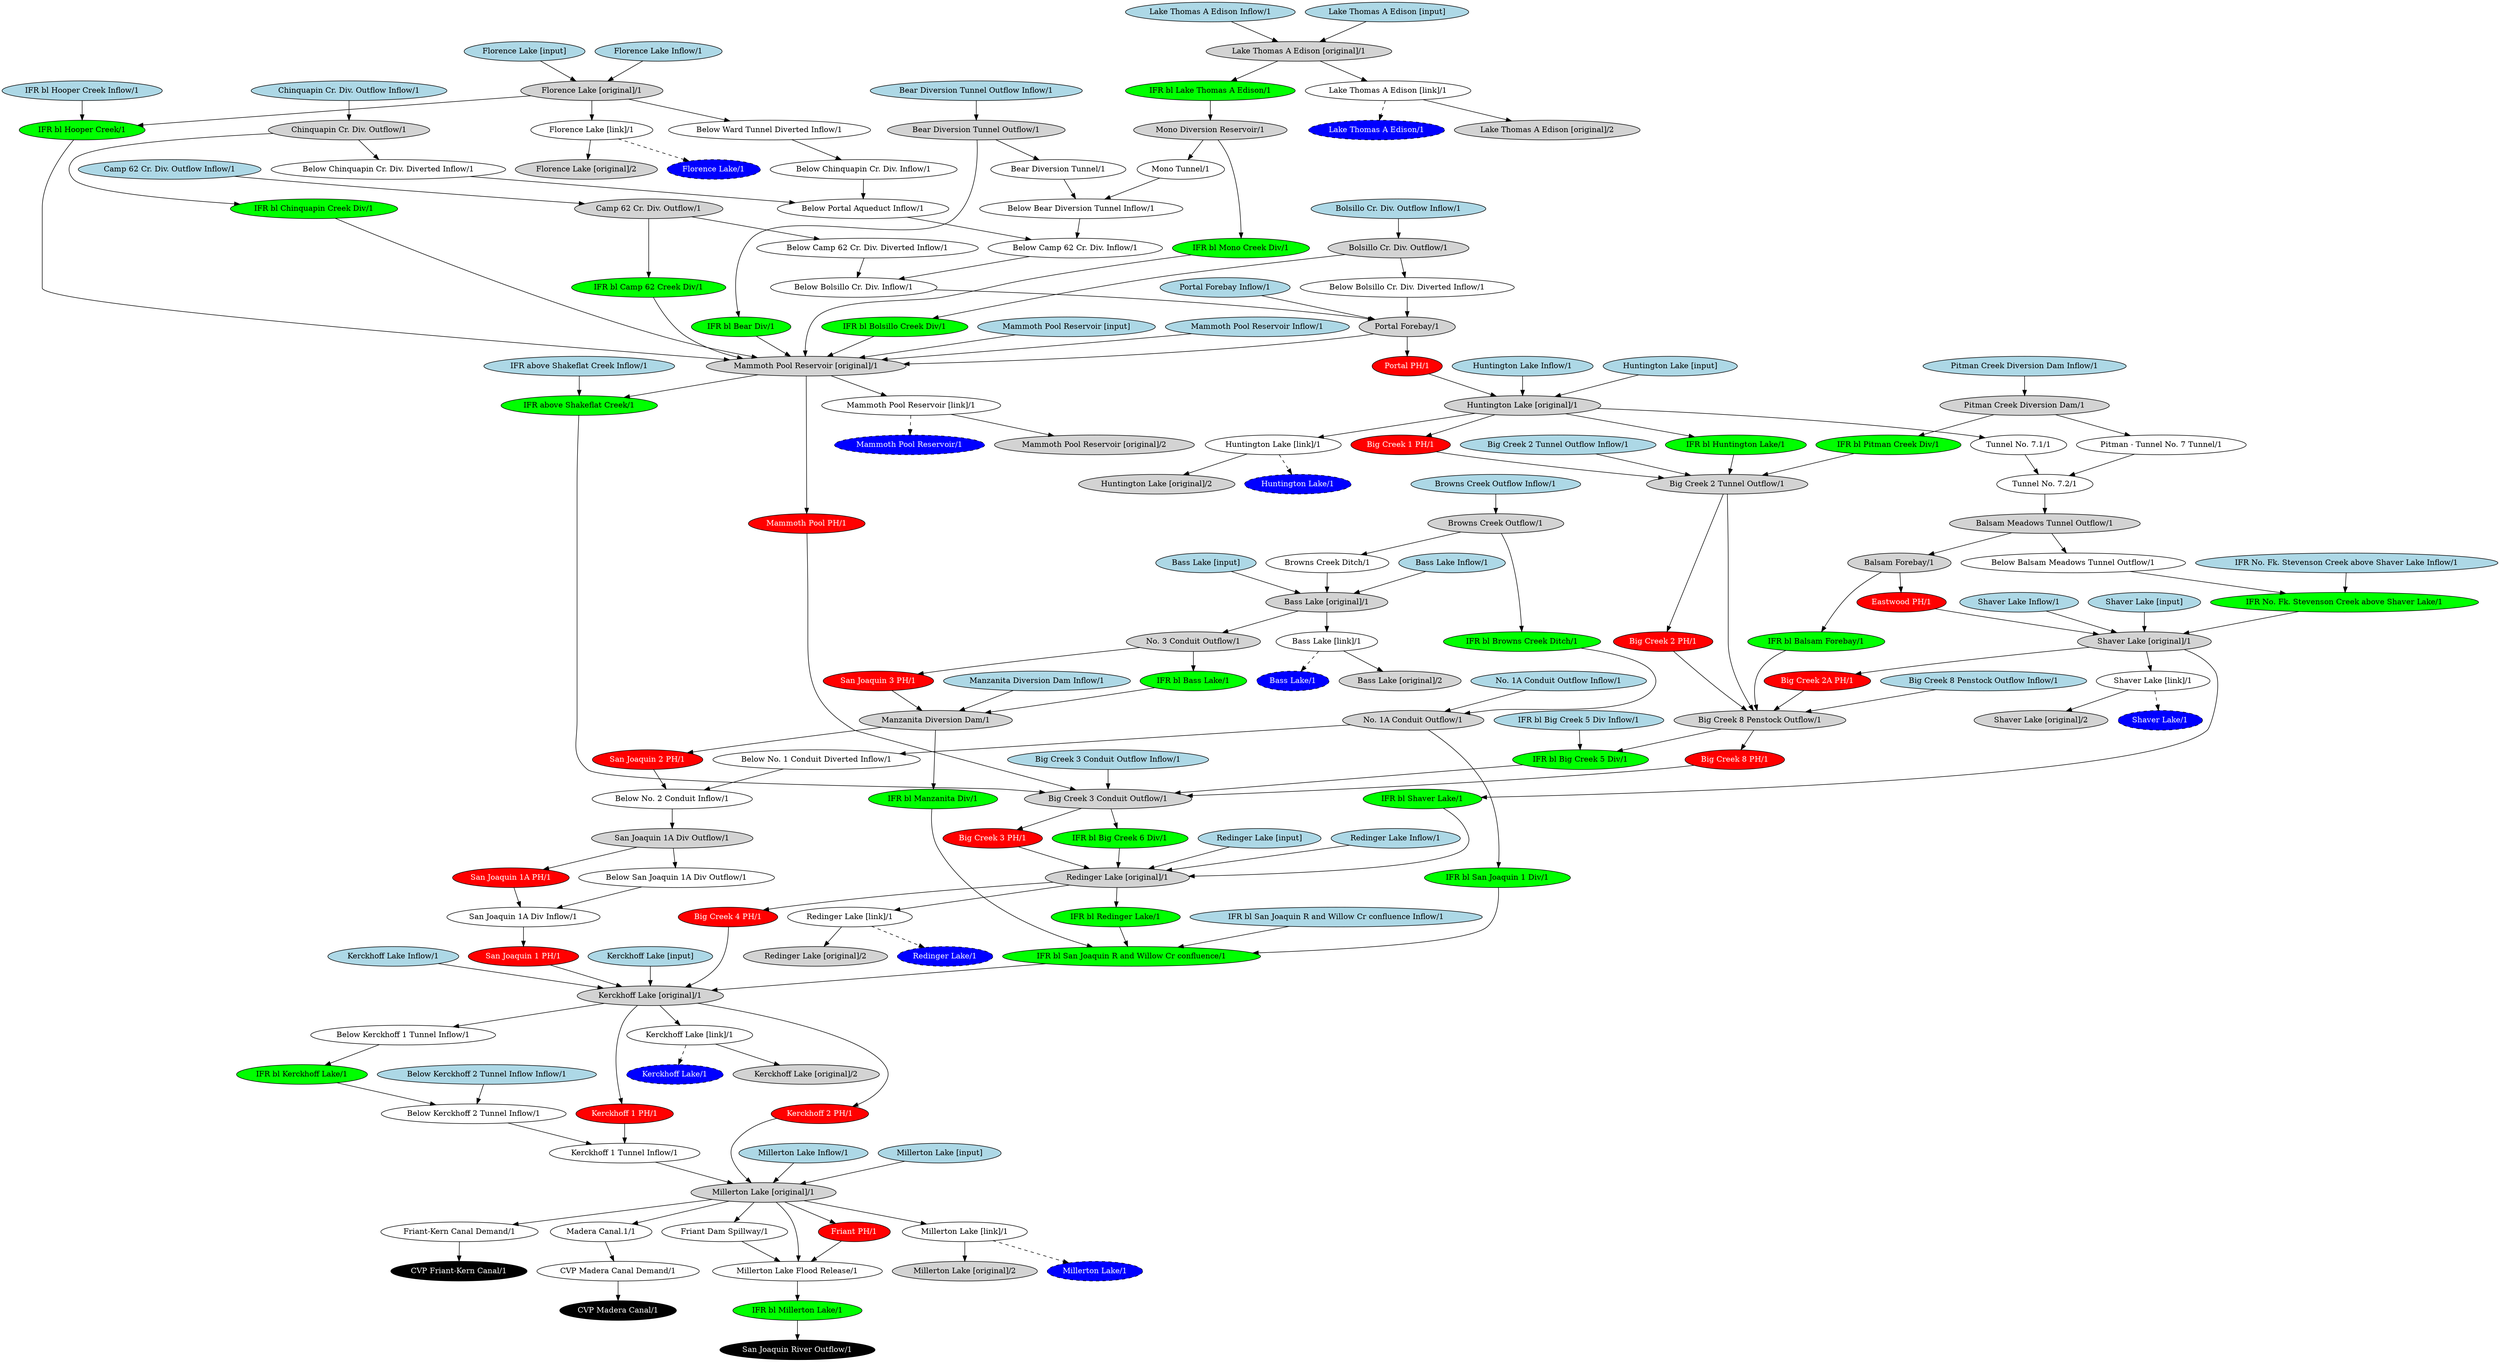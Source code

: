 // upper_san_joaquin
digraph upper_san_joaquin {
	"No. 1A Conduit Outflow Inflow/1" [fillcolor=lightblue fontcolor=black shape=oval style=filled]
	"Manzanita Diversion Dam Inflow/1" [fillcolor=lightblue fontcolor=black shape=oval style=filled]
	"Millerton Lake Inflow/1" [fillcolor=lightblue fontcolor=black shape=oval style=filled]
	"Below Kerckhoff 2 Tunnel Inflow Inflow/1" [fillcolor=lightblue fontcolor=black shape=oval style=filled]
	"Kerckhoff Lake Inflow/1" [fillcolor=lightblue fontcolor=black shape=oval style=filled]
	"Browns Creek Outflow Inflow/1" [fillcolor=lightblue fontcolor=black shape=oval style=filled]
	"Bass Lake Inflow/1" [fillcolor=lightblue fontcolor=black shape=oval style=filled]
	"Redinger Lake Inflow/1" [fillcolor=lightblue fontcolor=black shape=oval style=filled]
	"Shaver Lake Inflow/1" [fillcolor=lightblue fontcolor=black shape=oval style=filled]
	"Big Creek 3 Conduit Outflow Inflow/1" [fillcolor=lightblue fontcolor=black shape=oval style=filled]
	"IFR above Shakeflat Creek Inflow/1" [fillcolor=lightblue fontcolor=black shape=oval style=filled]
	"Mammoth Pool Reservoir Inflow/1" [fillcolor=lightblue fontcolor=black shape=oval style=filled]
	"Big Creek 8 Penstock Outflow Inflow/1" [fillcolor=lightblue fontcolor=black shape=oval style=filled]
	"Big Creek 2 Tunnel Outflow Inflow/1" [fillcolor=lightblue fontcolor=black shape=oval style=filled]
	"Huntington Lake Inflow/1" [fillcolor=lightblue fontcolor=black shape=oval style=filled]
	"Lake Thomas A Edison Inflow/1" [fillcolor=lightblue fontcolor=black shape=oval style=filled]
	"Portal Forebay Inflow/1" [fillcolor=lightblue fontcolor=black shape=oval style=filled]
	"Bolsillo Cr. Div. Outflow Inflow/1" [fillcolor=lightblue fontcolor=black shape=oval style=filled]
	"Camp 62 Cr. Div. Outflow Inflow/1" [fillcolor=lightblue fontcolor=black shape=oval style=filled]
	"Chinquapin Cr. Div. Outflow Inflow/1" [fillcolor=lightblue fontcolor=black shape=oval style=filled]
	"IFR bl Hooper Creek Inflow/1" [fillcolor=lightblue fontcolor=black shape=oval style=filled]
	"Florence Lake Inflow/1" [fillcolor=lightblue fontcolor=black shape=oval style=filled]
	"IFR No. Fk. Stevenson Creek above Shaver Lake Inflow/1" [fillcolor=lightblue fontcolor=black shape=oval style=filled]
	"IFR bl Big Creek 5 Div Inflow/1" [fillcolor=lightblue fontcolor=black shape=oval style=filled]
	"Bear Diversion Tunnel Outflow Inflow/1" [fillcolor=lightblue fontcolor=black shape=oval style=filled]
	"Pitman Creek Diversion Dam Inflow/1" [fillcolor=lightblue fontcolor=black shape=oval style=filled]
	"IFR bl San Joaquin R and Willow Cr confluence Inflow/1" [fillcolor=lightblue fontcolor=black shape=oval style=filled]
	"Bear Diversion Tunnel/1" [fillcolor=white fontcolor=black shape=oval style=filled]
	"Below Balsam Meadows Tunnel Outflow/1" [fillcolor=white fontcolor=black shape=oval style=filled]
	"Below Bear Diversion Tunnel Inflow/1" [fillcolor=white fontcolor=black shape=oval style=filled]
	"Below Bolsillo Cr. Div. Diverted Inflow/1" [fillcolor=white fontcolor=black shape=oval style=filled]
	"Below Bolsillo Cr. Div. Inflow/1" [fillcolor=white fontcolor=black shape=oval style=filled]
	"Below Camp 62 Cr. Div. Diverted Inflow/1" [fillcolor=white fontcolor=black shape=oval style=filled]
	"Below Camp 62 Cr. Div. Inflow/1" [fillcolor=white fontcolor=black shape=oval style=filled]
	"Below Chinquapin Cr. Div. Diverted Inflow/1" [fillcolor=white fontcolor=black shape=oval style=filled]
	"Below Chinquapin Cr. Div. Inflow/1" [fillcolor=white fontcolor=black shape=oval style=filled]
	"Below Kerckhoff 1 Tunnel Inflow/1" [fillcolor=white fontcolor=black shape=oval style=filled]
	"Below Kerckhoff 2 Tunnel Inflow/1" [fillcolor=white fontcolor=black shape=oval style=filled]
	"Below No. 1 Conduit Diverted Inflow/1" [fillcolor=white fontcolor=black shape=oval style=filled]
	"Below No. 2 Conduit Inflow/1" [fillcolor=white fontcolor=black shape=oval style=filled]
	"Below Portal Aqueduct Inflow/1" [fillcolor=white fontcolor=black shape=oval style=filled]
	"Below San Joaquin 1A Div Outflow/1" [fillcolor=white fontcolor=black shape=oval style=filled]
	"Below Ward Tunnel Diverted Inflow/1" [fillcolor=white fontcolor=black shape=oval style=filled]
	"Browns Creek Ditch/1" [fillcolor=white fontcolor=black shape=oval style=filled]
	"Friant-Kern Canal Demand/1" [fillcolor=white fontcolor=black shape=oval style=filled]
	"Madera Canal.1/1" [fillcolor=white fontcolor=black shape=oval style=filled]
	"Mono Tunnel/1" [fillcolor=white fontcolor=black shape=oval style=filled]
	"Pitman - Tunnel No. 7 Tunnel/1" [fillcolor=white fontcolor=black shape=oval style=filled]
	"Tunnel No. 7.1/1" [fillcolor=white fontcolor=black shape=oval style=filled]
	"Tunnel No. 7.2/1" [fillcolor=white fontcolor=black shape=oval style=filled]
	"Balsam Forebay/1" [fillcolor=lightgrey fontcolor=black shape=oval style=filled]
	"Balsam Meadows Tunnel Outflow/1" [fillcolor=lightgrey fontcolor=black shape=oval style=filled]
	"Bass Lake [original]/1" [fillcolor=lightgrey fontcolor=black shape=oval style=filled]
	"Bass Lake [input]" [fillcolor=lightblue fontcolor=black shape=oval style=filled]
	"Bass Lake [link]/1" [fillcolor=white fontcolor=black shape=oval style=filled]
	"Bass Lake/1" [fillcolor=blue fontcolor=white shape=oval style="filled,dashed"]
	"Bass Lake [link]/1" -> "Bass Lake/1" [style=dashed]
	"Bass Lake [original]/2" [fillcolor=lightgrey fontcolor=black shape=oval style=filled]
	"Bear Diversion Tunnel Outflow/1" [fillcolor=lightgrey fontcolor=black shape=oval style=filled]
	"Big Creek 1 PH/1" [fillcolor=red fontcolor=white shape=oval style=filled]
	"Big Creek 2 PH/1" [fillcolor=red fontcolor=white shape=oval style=filled]
	"Big Creek 2 Tunnel Outflow/1" [fillcolor=lightgrey fontcolor=black shape=oval style=filled]
	"Big Creek 2A PH/1" [fillcolor=red fontcolor=white shape=oval style=filled]
	"Big Creek 3 Conduit Outflow/1" [fillcolor=lightgrey fontcolor=black shape=oval style=filled]
	"Big Creek 3 PH/1" [fillcolor=red fontcolor=white shape=oval style=filled]
	"Big Creek 4 PH/1" [fillcolor=red fontcolor=white shape=oval style=filled]
	"Big Creek 8 Penstock Outflow/1" [fillcolor=lightgrey fontcolor=black shape=oval style=filled]
	"Big Creek 8 PH/1" [fillcolor=red fontcolor=white shape=oval style=filled]
	"Bolsillo Cr. Div. Outflow/1" [fillcolor=lightgrey fontcolor=black shape=oval style=filled]
	"Browns Creek Outflow/1" [fillcolor=lightgrey fontcolor=black shape=oval style=filled]
	"Camp 62 Cr. Div. Outflow/1" [fillcolor=lightgrey fontcolor=black shape=oval style=filled]
	"Chinquapin Cr. Div. Outflow/1" [fillcolor=lightgrey fontcolor=black shape=oval style=filled]
	"CVP Friant-Kern Canal/1" [fillcolor=black fontcolor=white shape=oval style=filled]
	"CVP Madera Canal/1" [fillcolor=black fontcolor=white shape=oval style=filled]
	"CVP Madera Canal Demand/1" [fillcolor=white fontcolor=black shape=oval style=filled]
	"Eastwood PH/1" [fillcolor=red fontcolor=white shape=oval style=filled]
	"Florence Lake [original]/1" [fillcolor=lightgrey fontcolor=black shape=oval style=filled]
	"Florence Lake [input]" [fillcolor=lightblue fontcolor=black shape=oval style=filled]
	"Florence Lake [link]/1" [fillcolor=white fontcolor=black shape=oval style=filled]
	"Florence Lake/1" [fillcolor=blue fontcolor=white shape=oval style="filled,dashed"]
	"Florence Lake [link]/1" -> "Florence Lake/1" [style=dashed]
	"Florence Lake [original]/2" [fillcolor=lightgrey fontcolor=black shape=oval style=filled]
	"Friant Dam Spillway/1" [fillcolor=white fontcolor=black shape=oval style=filled]
	"Millerton Lake Flood Release/1" [fillcolor=white fontcolor=black shape=oval style=filled]
	"Friant PH/1" [fillcolor=red fontcolor=white shape=oval style=filled]
	"Huntington Lake [original]/1" [fillcolor=lightgrey fontcolor=black shape=oval style=filled]
	"Huntington Lake [input]" [fillcolor=lightblue fontcolor=black shape=oval style=filled]
	"Huntington Lake [link]/1" [fillcolor=white fontcolor=black shape=oval style=filled]
	"Huntington Lake/1" [fillcolor=blue fontcolor=white shape=oval style="filled,dashed"]
	"Huntington Lake [link]/1" -> "Huntington Lake/1" [style=dashed]
	"Huntington Lake [original]/2" [fillcolor=lightgrey fontcolor=black shape=oval style=filled]
	"IFR above Shakeflat Creek/1" [fillcolor=green fontcolor=black shape=oval style=filled]
	"IFR bl Balsam Forebay/1" [fillcolor=green fontcolor=black shape=oval style=filled]
	"IFR bl Bass Lake/1" [fillcolor=green fontcolor=black shape=oval style=filled]
	"IFR bl Bear Div/1" [fillcolor=green fontcolor=black shape=oval style=filled]
	"IFR bl Big Creek 5 Div/1" [fillcolor=green fontcolor=black shape=oval style=filled]
	"IFR bl Big Creek 6 Div/1" [fillcolor=green fontcolor=black shape=oval style=filled]
	"IFR bl Bolsillo Creek Div/1" [fillcolor=green fontcolor=black shape=oval style=filled]
	"IFR bl Browns Creek Ditch/1" [fillcolor=green fontcolor=black shape=oval style=filled]
	"IFR bl Camp 62 Creek Div/1" [fillcolor=green fontcolor=black shape=oval style=filled]
	"IFR bl Chinquapin Creek Div/1" [fillcolor=green fontcolor=black shape=oval style=filled]
	"IFR bl Hooper Creek/1" [fillcolor=green fontcolor=black shape=oval style=filled]
	"IFR bl Huntington Lake/1" [fillcolor=green fontcolor=black shape=oval style=filled]
	"IFR bl Kerckhoff Lake/1" [fillcolor=green fontcolor=black shape=oval style=filled]
	"IFR bl Lake Thomas A Edison/1" [fillcolor=green fontcolor=black shape=oval style=filled]
	"IFR bl Manzanita Div/1" [fillcolor=green fontcolor=black shape=oval style=filled]
	"IFR bl Millerton Lake/1" [fillcolor=green fontcolor=black shape=oval style=filled]
	"IFR bl Mono Creek Div/1" [fillcolor=green fontcolor=black shape=oval style=filled]
	"IFR bl Pitman Creek Div/1" [fillcolor=green fontcolor=black shape=oval style=filled]
	"IFR bl Redinger Lake/1" [fillcolor=green fontcolor=black shape=oval style=filled]
	"IFR bl San Joaquin 1 Div/1" [fillcolor=green fontcolor=black shape=oval style=filled]
	"IFR bl San Joaquin R and Willow Cr confluence/1" [fillcolor=green fontcolor=black shape=oval style=filled]
	"IFR bl Shaver Lake/1" [fillcolor=green fontcolor=black shape=oval style=filled]
	"IFR No. Fk. Stevenson Creek above Shaver Lake/1" [fillcolor=green fontcolor=black shape=oval style=filled]
	"Kerckhoff 1 PH/1" [fillcolor=red fontcolor=white shape=oval style=filled]
	"Kerckhoff 1 Tunnel Inflow/1" [fillcolor=white fontcolor=black shape=oval style=filled]
	"Kerckhoff 2 PH/1" [fillcolor=red fontcolor=white shape=oval style=filled]
	"Kerckhoff Lake [original]/1" [fillcolor=lightgrey fontcolor=black shape=oval style=filled]
	"Kerckhoff Lake [input]" [fillcolor=lightblue fontcolor=black shape=oval style=filled]
	"Kerckhoff Lake [link]/1" [fillcolor=white fontcolor=black shape=oval style=filled]
	"Kerckhoff Lake/1" [fillcolor=blue fontcolor=white shape=oval style="filled,dashed"]
	"Kerckhoff Lake [link]/1" -> "Kerckhoff Lake/1" [style=dashed]
	"Kerckhoff Lake [original]/2" [fillcolor=lightgrey fontcolor=black shape=oval style=filled]
	"Lake Thomas A Edison [original]/1" [fillcolor=lightgrey fontcolor=black shape=oval style=filled]
	"Lake Thomas A Edison [input]" [fillcolor=lightblue fontcolor=black shape=oval style=filled]
	"Lake Thomas A Edison [link]/1" [fillcolor=white fontcolor=black shape=oval style=filled]
	"Lake Thomas A Edison/1" [fillcolor=blue fontcolor=white shape=oval style="filled,dashed"]
	"Lake Thomas A Edison [link]/1" -> "Lake Thomas A Edison/1" [style=dashed]
	"Lake Thomas A Edison [original]/2" [fillcolor=lightgrey fontcolor=black shape=oval style=filled]
	"Mammoth Pool PH/1" [fillcolor=red fontcolor=white shape=oval style=filled]
	"Mammoth Pool Reservoir [original]/1" [fillcolor=lightgrey fontcolor=black shape=oval style=filled]
	"Mammoth Pool Reservoir [input]" [fillcolor=lightblue fontcolor=black shape=oval style=filled]
	"Mammoth Pool Reservoir [link]/1" [fillcolor=white fontcolor=black shape=oval style=filled]
	"Mammoth Pool Reservoir/1" [fillcolor=blue fontcolor=white shape=oval style="filled,dashed"]
	"Mammoth Pool Reservoir [link]/1" -> "Mammoth Pool Reservoir/1" [style=dashed]
	"Mammoth Pool Reservoir [original]/2" [fillcolor=lightgrey fontcolor=black shape=oval style=filled]
	"Manzanita Diversion Dam/1" [fillcolor=lightgrey fontcolor=black shape=oval style=filled]
	"Millerton Lake [original]/1" [fillcolor=lightgrey fontcolor=black shape=oval style=filled]
	"Millerton Lake [input]" [fillcolor=lightblue fontcolor=black shape=oval style=filled]
	"Millerton Lake [link]/1" [fillcolor=white fontcolor=black shape=oval style=filled]
	"Millerton Lake/1" [fillcolor=blue fontcolor=white shape=oval style="filled,dashed"]
	"Millerton Lake [link]/1" -> "Millerton Lake/1" [style=dashed]
	"Millerton Lake [original]/2" [fillcolor=lightgrey fontcolor=black shape=oval style=filled]
	"Mono Diversion Reservoir/1" [fillcolor=lightgrey fontcolor=black shape=oval style=filled]
	"No. 1A Conduit Outflow/1" [fillcolor=lightgrey fontcolor=black shape=oval style=filled]
	"No. 3 Conduit Outflow/1" [fillcolor=lightgrey fontcolor=black shape=oval style=filled]
	"Pitman Creek Diversion Dam/1" [fillcolor=lightgrey fontcolor=black shape=oval style=filled]
	"Portal Forebay/1" [fillcolor=lightgrey fontcolor=black shape=oval style=filled]
	"Portal PH/1" [fillcolor=red fontcolor=white shape=oval style=filled]
	"Redinger Lake [original]/1" [fillcolor=lightgrey fontcolor=black shape=oval style=filled]
	"Redinger Lake [input]" [fillcolor=lightblue fontcolor=black shape=oval style=filled]
	"Redinger Lake [link]/1" [fillcolor=white fontcolor=black shape=oval style=filled]
	"Redinger Lake/1" [fillcolor=blue fontcolor=white shape=oval style="filled,dashed"]
	"Redinger Lake [link]/1" -> "Redinger Lake/1" [style=dashed]
	"Redinger Lake [original]/2" [fillcolor=lightgrey fontcolor=black shape=oval style=filled]
	"San Joaquin 1 PH/1" [fillcolor=red fontcolor=white shape=oval style=filled]
	"San Joaquin 1A Div Inflow/1" [fillcolor=white fontcolor=black shape=oval style=filled]
	"San Joaquin 1A Div Outflow/1" [fillcolor=lightgrey fontcolor=black shape=oval style=filled]
	"San Joaquin 1A PH/1" [fillcolor=red fontcolor=white shape=oval style=filled]
	"San Joaquin 2 PH/1" [fillcolor=red fontcolor=white shape=oval style=filled]
	"San Joaquin 3 PH/1" [fillcolor=red fontcolor=white shape=oval style=filled]
	"San Joaquin River Outflow/1" [fillcolor=black fontcolor=white shape=oval style=filled]
	"Shaver Lake [original]/1" [fillcolor=lightgrey fontcolor=black shape=oval style=filled]
	"Shaver Lake [input]" [fillcolor=lightblue fontcolor=black shape=oval style=filled]
	"Shaver Lake [link]/1" [fillcolor=white fontcolor=black shape=oval style=filled]
	"Shaver Lake/1" [fillcolor=blue fontcolor=white shape=oval style="filled,dashed"]
	"Shaver Lake [link]/1" -> "Shaver Lake/1" [style=dashed]
	"Shaver Lake [original]/2" [fillcolor=lightgrey fontcolor=black shape=oval style=filled]
	"Bass Lake [input]" -> "Bass Lake [original]/1"
	"Bass Lake [original]/1" -> "Bass Lake [link]/1"
	"Bass Lake [link]/1" -> "Bass Lake [original]/2"
	"Florence Lake [input]" -> "Florence Lake [original]/1"
	"Florence Lake [original]/1" -> "Florence Lake [link]/1"
	"Florence Lake [link]/1" -> "Florence Lake [original]/2"
	"Huntington Lake [input]" -> "Huntington Lake [original]/1"
	"Huntington Lake [original]/1" -> "Huntington Lake [link]/1"
	"Huntington Lake [link]/1" -> "Huntington Lake [original]/2"
	"Kerckhoff Lake [input]" -> "Kerckhoff Lake [original]/1"
	"Kerckhoff Lake [original]/1" -> "Kerckhoff Lake [link]/1"
	"Kerckhoff Lake [link]/1" -> "Kerckhoff Lake [original]/2"
	"Lake Thomas A Edison [input]" -> "Lake Thomas A Edison [original]/1"
	"Lake Thomas A Edison [original]/1" -> "Lake Thomas A Edison [link]/1"
	"Lake Thomas A Edison [link]/1" -> "Lake Thomas A Edison [original]/2"
	"Mammoth Pool Reservoir [input]" -> "Mammoth Pool Reservoir [original]/1"
	"Mammoth Pool Reservoir [original]/1" -> "Mammoth Pool Reservoir [link]/1"
	"Mammoth Pool Reservoir [link]/1" -> "Mammoth Pool Reservoir [original]/2"
	"Millerton Lake [input]" -> "Millerton Lake [original]/1"
	"Millerton Lake [original]/1" -> "Millerton Lake [link]/1"
	"Millerton Lake [link]/1" -> "Millerton Lake [original]/2"
	"Redinger Lake [input]" -> "Redinger Lake [original]/1"
	"Redinger Lake [original]/1" -> "Redinger Lake [link]/1"
	"Redinger Lake [link]/1" -> "Redinger Lake [original]/2"
	"Shaver Lake [input]" -> "Shaver Lake [original]/1"
	"Shaver Lake [original]/1" -> "Shaver Lake [link]/1"
	"Shaver Lake [link]/1" -> "Shaver Lake [original]/2"
	"Balsam Meadows Tunnel Outflow/1" -> "Below Balsam Meadows Tunnel Outflow/1"
	"Bolsillo Cr. Div. Outflow/1" -> "Below Bolsillo Cr. Div. Diverted Inflow/1"
	"Camp 62 Cr. Div. Outflow/1" -> "Below Camp 62 Cr. Div. Diverted Inflow/1"
	"Chinquapin Cr. Div. Outflow/1" -> "Below Chinquapin Cr. Div. Diverted Inflow/1"
	"No. 1A Conduit Outflow Inflow/1" -> "No. 1A Conduit Outflow/1"
	"Manzanita Diversion Dam Inflow/1" -> "Manzanita Diversion Dam/1"
	"Kerckhoff Lake [original]/1" -> "Below Kerckhoff 1 Tunnel Inflow/1"
	"Below Kerckhoff 1 Tunnel Inflow/1" -> "IFR bl Kerckhoff Lake/1"
	"Below Kerckhoff 2 Tunnel Inflow/1" -> "Kerckhoff 1 Tunnel Inflow/1"
	"No. 1A Conduit Outflow/1" -> "Below No. 1 Conduit Diverted Inflow/1"
	"Below No. 2 Conduit Inflow/1" -> "San Joaquin 1A Div Outflow/1"
	"San Joaquin 1A Div Outflow/1" -> "Below San Joaquin 1A Div Outflow/1"
	"Below San Joaquin 1A Div Outflow/1" -> "San Joaquin 1A Div Inflow/1"
	"Florence Lake [original]/1" -> "Below Ward Tunnel Diverted Inflow/1"
	"Millerton Lake [original]/1" -> "Madera Canal.1/1"
	"Madera Canal.1/1" -> "CVP Madera Canal Demand/1"
	"Pitman Creek Diversion Dam/1" -> "Pitman - Tunnel No. 7 Tunnel/1"
	"Huntington Lake [original]/1" -> "Tunnel No. 7.1/1"
	"Tunnel No. 7.2/1" -> "Balsam Meadows Tunnel Outflow/1"
	"Balsam Meadows Tunnel Outflow/1" -> "Balsam Forebay/1"
	"Balsam Forebay/1" -> "IFR bl Balsam Forebay/1"
	"Big Creek 2 Tunnel Outflow/1" -> "Big Creek 2 PH/1"
	"Big Creek 3 Conduit Outflow/1" -> "Big Creek 3 PH/1"
	"Redinger Lake [original]/1" -> "Big Creek 4 PH/1"
	"Big Creek 8 Penstock Outflow/1" -> "Big Creek 8 PH/1"
	"Bolsillo Cr. Div. Outflow/1" -> "IFR bl Bolsillo Creek Div/1"
	"Browns Creek Outflow/1" -> "IFR bl Browns Creek Ditch/1"
	"Camp 62 Cr. Div. Outflow/1" -> "IFR bl Camp 62 Creek Div/1"
	"Chinquapin Cr. Div. Outflow/1" -> "IFR bl Chinquapin Creek Div/1"
	"Huntington Lake [original]/1" -> "IFR bl Huntington Lake/1"
	"No. 3 Conduit Outflow/1" -> "IFR bl Bass Lake/1"
	"Bear Diversion Tunnel Outflow/1" -> "IFR bl Bear Div/1"
	"IFR bl Browns Creek Ditch/1" -> "No. 1A Conduit Outflow/1"
	"Mono Diversion Reservoir/1" -> "IFR bl Mono Creek Div/1"
	"Pitman Creek Diversion Dam/1" -> "IFR bl Pitman Creek Div/1"
	"Kerckhoff Lake [original]/1" -> "Kerckhoff 1 PH/1"
	"Kerckhoff Lake [original]/1" -> "Kerckhoff 2 PH/1"
	"Lake Thomas A Edison [original]/1" -> "IFR bl Lake Thomas A Edison/1"
	"Mammoth Pool Reservoir [original]/1" -> "Mammoth Pool PH/1"
	"Manzanita Diversion Dam/1" -> "San Joaquin 2 PH/1"
	"Bass Lake [original]/1" -> "No. 3 Conduit Outflow/1"
	"No. 1A Conduit Outflow/1" -> "IFR bl San Joaquin 1 Div/1"
	"Shaver Lake [original]/1" -> "Big Creek 2A PH/1"
	"Portal Forebay/1" -> "Portal PH/1"
	"San Joaquin 1A Div Outflow/1" -> "San Joaquin 1A PH/1"
	"San Joaquin 1A Div Inflow/1" -> "San Joaquin 1 PH/1"
	"Shaver Lake [original]/1" -> "IFR bl Shaver Lake/1"
	"Big Creek 3 Conduit Outflow/1" -> "IFR bl Big Creek 6 Div/1"
	"Redinger Lake [original]/1" -> "IFR bl Redinger Lake/1"
	"Balsam Forebay/1" -> "Eastwood PH/1"
	"Millerton Lake [original]/1" -> "Friant-Kern Canal Demand/1"
	"Manzanita Diversion Dam/1" -> "IFR bl Manzanita Div/1"
	"Millerton Lake [original]/1" -> "Friant PH/1"
	"Millerton Lake [original]/1" -> "Friant Dam Spillway/1"
	"Huntington Lake [original]/1" -> "Big Creek 1 PH/1"
	"Millerton Lake Flood Release/1" -> "IFR bl Millerton Lake/1"
	"Below Bolsillo Cr. Div. Diverted Inflow/1" -> "Portal Forebay/1"
	"Below Bolsillo Cr. Div. Inflow/1" -> "Portal Forebay/1"
	"Browns Creek Ditch/1" -> "Bass Lake [original]/1"
	"Below Camp 62 Cr. Div. Diverted Inflow/1" -> "Below Bolsillo Cr. Div. Inflow/1"
	"Below Camp 62 Cr. Div. Inflow/1" -> "Below Bolsillo Cr. Div. Inflow/1"
	"Below Chinquapin Cr. Div. Diverted Inflow/1" -> "Below Portal Aqueduct Inflow/1"
	"Below Chinquapin Cr. Div. Inflow/1" -> "Below Portal Aqueduct Inflow/1"
	"Bear Diversion Tunnel/1" -> "Below Bear Diversion Tunnel Inflow/1"
	"Mono Tunnel/1" -> "Below Bear Diversion Tunnel Inflow/1"
	"Below No. 1 Conduit Diverted Inflow/1" -> "Below No. 2 Conduit Inflow/1"
	"Below Bear Diversion Tunnel Inflow/1" -> "Below Camp 62 Cr. Div. Inflow/1"
	"Below Portal Aqueduct Inflow/1" -> "Below Camp 62 Cr. Div. Inflow/1"
	"Millerton Lake Inflow/1" -> "Millerton Lake [original]/1"
	"Friant PH/1" -> "Millerton Lake Flood Release/1"
	"Friant Dam Spillway/1" -> "Millerton Lake Flood Release/1"
	"Millerton Lake [original]/1" -> "Millerton Lake Flood Release/1"
	"Pitman - Tunnel No. 7 Tunnel/1" -> "Tunnel No. 7.2/1"
	"Tunnel No. 7.1/1" -> "Tunnel No. 7.2/1"
	"Kerckhoff 1 Tunnel Inflow/1" -> "Millerton Lake [original]/1"
	"Below Kerckhoff 2 Tunnel Inflow Inflow/1" -> "Below Kerckhoff 2 Tunnel Inflow/1"
	"Kerckhoff Lake Inflow/1" -> "Kerckhoff Lake [original]/1"
	"Browns Creek Outflow Inflow/1" -> "Browns Creek Outflow/1"
	"Bass Lake Inflow/1" -> "Bass Lake [original]/1"
	"Redinger Lake Inflow/1" -> "Redinger Lake [original]/1"
	"Shaver Lake Inflow/1" -> "Shaver Lake [original]/1"
	"Big Creek 3 Conduit Outflow Inflow/1" -> "Big Creek 3 Conduit Outflow/1"
	"Mammoth Pool Reservoir [original]/1" -> "IFR above Shakeflat Creek/1"
	"IFR above Shakeflat Creek Inflow/1" -> "IFR above Shakeflat Creek/1"
	"Mammoth Pool Reservoir Inflow/1" -> "Mammoth Pool Reservoir [original]/1"
	"Portal Forebay/1" -> "Mammoth Pool Reservoir [original]/1"
	"Big Creek 8 Penstock Outflow Inflow/1" -> "Big Creek 8 Penstock Outflow/1"
	"Big Creek 2 Tunnel Outflow/1" -> "Big Creek 8 Penstock Outflow/1"
	"Big Creek 2 Tunnel Outflow Inflow/1" -> "Big Creek 2 Tunnel Outflow/1"
	"Huntington Lake Inflow/1" -> "Huntington Lake [original]/1"
	"Lake Thomas A Edison Inflow/1" -> "Lake Thomas A Edison [original]/1"
	"Portal Forebay Inflow/1" -> "Portal Forebay/1"
	"Bolsillo Cr. Div. Outflow Inflow/1" -> "Bolsillo Cr. Div. Outflow/1"
	"Camp 62 Cr. Div. Outflow Inflow/1" -> "Camp 62 Cr. Div. Outflow/1"
	"Chinquapin Cr. Div. Outflow Inflow/1" -> "Chinquapin Cr. Div. Outflow/1"
	"IFR bl Hooper Creek Inflow/1" -> "IFR bl Hooper Creek/1"
	"Florence Lake Inflow/1" -> "Florence Lake [original]/1"
	"IFR bl Big Creek 6 Div/1" -> "Redinger Lake [original]/1"
	"Below Balsam Meadows Tunnel Outflow/1" -> "IFR No. Fk. Stevenson Creek above Shaver Lake/1"
	"IFR No. Fk. Stevenson Creek above Shaver Lake Inflow/1" -> "IFR No. Fk. Stevenson Creek above Shaver Lake/1"
	"Big Creek 8 Penstock Outflow/1" -> "IFR bl Big Creek 5 Div/1"
	"IFR bl Big Creek 5 Div Inflow/1" -> "IFR bl Big Creek 5 Div/1"
	"Below Ward Tunnel Diverted Inflow/1" -> "Below Chinquapin Cr. Div. Inflow/1"
	"Florence Lake [original]/1" -> "IFR bl Hooper Creek/1"
	"IFR bl Hooper Creek/1" -> "Mammoth Pool Reservoir [original]/1"
	"Bear Diversion Tunnel Outflow Inflow/1" -> "Bear Diversion Tunnel Outflow/1"
	"Bear Diversion Tunnel Outflow/1" -> "Bear Diversion Tunnel/1"
	"IFR bl Bear Div/1" -> "Mammoth Pool Reservoir [original]/1"
	"IFR bl Chinquapin Creek Div/1" -> "Mammoth Pool Reservoir [original]/1"
	"IFR bl Camp 62 Creek Div/1" -> "Mammoth Pool Reservoir [original]/1"
	"IFR bl Bolsillo Creek Div/1" -> "Mammoth Pool Reservoir [original]/1"
	"IFR bl Lake Thomas A Edison/1" -> "Mono Diversion Reservoir/1"
	"Mono Diversion Reservoir/1" -> "Mono Tunnel/1"
	"IFR bl Mono Creek Div/1" -> "Mammoth Pool Reservoir [original]/1"
	"IFR above Shakeflat Creek/1" -> "Big Creek 3 Conduit Outflow/1"
	"Mammoth Pool PH/1" -> "Big Creek 3 Conduit Outflow/1"
	"Portal PH/1" -> "Huntington Lake [original]/1"
	"IFR bl Huntington Lake/1" -> "Big Creek 2 Tunnel Outflow/1"
	"Pitman Creek Diversion Dam Inflow/1" -> "Pitman Creek Diversion Dam/1"
	"IFR bl Pitman Creek Div/1" -> "Big Creek 2 Tunnel Outflow/1"
	"Big Creek 1 PH/1" -> "Big Creek 2 Tunnel Outflow/1"
	"Eastwood PH/1" -> "Shaver Lake [original]/1"
	"IFR bl Balsam Forebay/1" -> "Big Creek 8 Penstock Outflow/1"
	"Big Creek 2 PH/1" -> "Big Creek 8 Penstock Outflow/1"
	"Big Creek 2A PH/1" -> "Big Creek 8 Penstock Outflow/1"
	"IFR bl Big Creek 5 Div/1" -> "Big Creek 3 Conduit Outflow/1"
	"Big Creek 8 PH/1" -> "Big Creek 3 Conduit Outflow/1"
	"IFR No. Fk. Stevenson Creek above Shaver Lake/1" -> "Shaver Lake [original]/1"
	"IFR bl Shaver Lake/1" -> "Redinger Lake [original]/1"
	"Big Creek 3 PH/1" -> "Redinger Lake [original]/1"
	"Browns Creek Outflow/1" -> "Browns Creek Ditch/1"
	"No. 3 Conduit Outflow/1" -> "San Joaquin 3 PH/1"
	"IFR bl Bass Lake/1" -> "Manzanita Diversion Dam/1"
	"San Joaquin 3 PH/1" -> "Manzanita Diversion Dam/1"
	"San Joaquin 2 PH/1" -> "Below No. 2 Conduit Inflow/1"
	"San Joaquin 1A PH/1" -> "San Joaquin 1A Div Inflow/1"
	"IFR bl Kerckhoff Lake/1" -> "Below Kerckhoff 2 Tunnel Inflow/1"
	"Kerckhoff 1 PH/1" -> "Kerckhoff 1 Tunnel Inflow/1"
	"Kerckhoff 2 PH/1" -> "Millerton Lake [original]/1"
	"CVP Madera Canal Demand/1" -> "CVP Madera Canal/1"
	"Friant-Kern Canal Demand/1" -> "CVP Friant-Kern Canal/1"
	"IFR bl Millerton Lake/1" -> "San Joaquin River Outflow/1"
	"IFR bl Redinger Lake/1" -> "IFR bl San Joaquin R and Willow Cr confluence/1"
	"IFR bl San Joaquin R and Willow Cr confluence Inflow/1" -> "IFR bl San Joaquin R and Willow Cr confluence/1"
	"IFR bl San Joaquin 1 Div/1" -> "IFR bl San Joaquin R and Willow Cr confluence/1"
	"IFR bl Manzanita Div/1" -> "IFR bl San Joaquin R and Willow Cr confluence/1"
	"IFR bl San Joaquin R and Willow Cr confluence/1" -> "Kerckhoff Lake [original]/1"
	"Big Creek 4 PH/1" -> "Kerckhoff Lake [original]/1"
	"San Joaquin 1 PH/1" -> "Kerckhoff Lake [original]/1"
}
